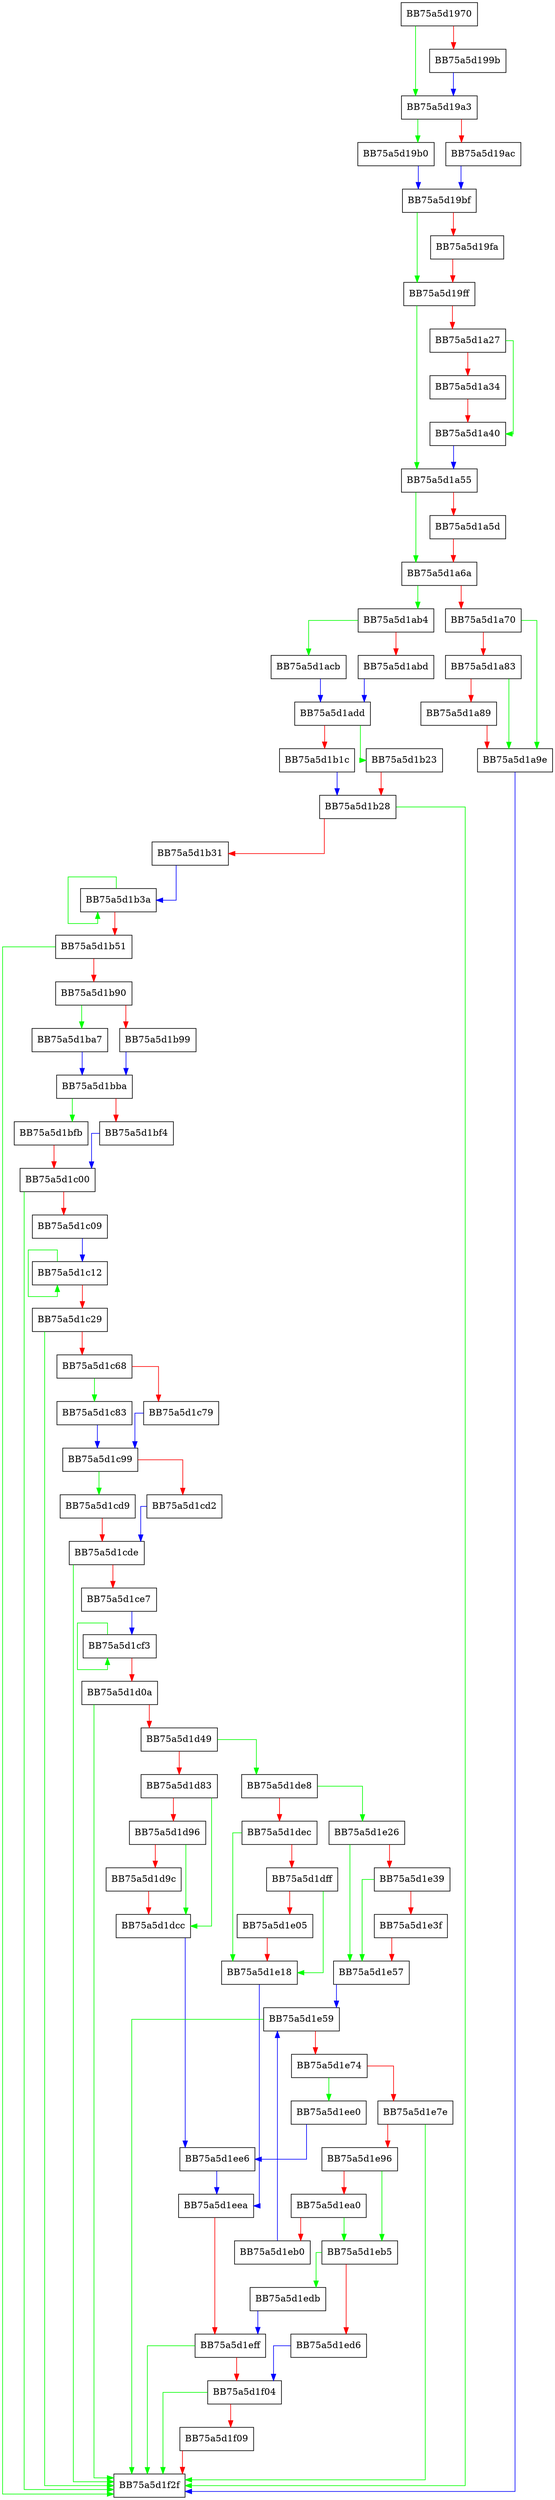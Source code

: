 digraph ResolveRelocations {
  node [shape="box"];
  graph [splines=ortho];
  BB75a5d1970 -> BB75a5d19a3 [color="green"];
  BB75a5d1970 -> BB75a5d199b [color="red"];
  BB75a5d199b -> BB75a5d19a3 [color="blue"];
  BB75a5d19a3 -> BB75a5d19b0 [color="green"];
  BB75a5d19a3 -> BB75a5d19ac [color="red"];
  BB75a5d19ac -> BB75a5d19bf [color="blue"];
  BB75a5d19b0 -> BB75a5d19bf [color="blue"];
  BB75a5d19bf -> BB75a5d19ff [color="green"];
  BB75a5d19bf -> BB75a5d19fa [color="red"];
  BB75a5d19fa -> BB75a5d19ff [color="red"];
  BB75a5d19ff -> BB75a5d1a55 [color="green"];
  BB75a5d19ff -> BB75a5d1a27 [color="red"];
  BB75a5d1a27 -> BB75a5d1a40 [color="green"];
  BB75a5d1a27 -> BB75a5d1a34 [color="red"];
  BB75a5d1a34 -> BB75a5d1a40 [color="red"];
  BB75a5d1a40 -> BB75a5d1a55 [color="blue"];
  BB75a5d1a55 -> BB75a5d1a6a [color="green"];
  BB75a5d1a55 -> BB75a5d1a5d [color="red"];
  BB75a5d1a5d -> BB75a5d1a6a [color="red"];
  BB75a5d1a6a -> BB75a5d1ab4 [color="green"];
  BB75a5d1a6a -> BB75a5d1a70 [color="red"];
  BB75a5d1a70 -> BB75a5d1a9e [color="green"];
  BB75a5d1a70 -> BB75a5d1a83 [color="red"];
  BB75a5d1a83 -> BB75a5d1a9e [color="green"];
  BB75a5d1a83 -> BB75a5d1a89 [color="red"];
  BB75a5d1a89 -> BB75a5d1a9e [color="red"];
  BB75a5d1a9e -> BB75a5d1f2f [color="blue"];
  BB75a5d1ab4 -> BB75a5d1acb [color="green"];
  BB75a5d1ab4 -> BB75a5d1abd [color="red"];
  BB75a5d1abd -> BB75a5d1add [color="blue"];
  BB75a5d1acb -> BB75a5d1add [color="blue"];
  BB75a5d1add -> BB75a5d1b23 [color="green"];
  BB75a5d1add -> BB75a5d1b1c [color="red"];
  BB75a5d1b1c -> BB75a5d1b28 [color="blue"];
  BB75a5d1b23 -> BB75a5d1b28 [color="red"];
  BB75a5d1b28 -> BB75a5d1f2f [color="green"];
  BB75a5d1b28 -> BB75a5d1b31 [color="red"];
  BB75a5d1b31 -> BB75a5d1b3a [color="blue"];
  BB75a5d1b3a -> BB75a5d1b3a [color="green"];
  BB75a5d1b3a -> BB75a5d1b51 [color="red"];
  BB75a5d1b51 -> BB75a5d1f2f [color="green"];
  BB75a5d1b51 -> BB75a5d1b90 [color="red"];
  BB75a5d1b90 -> BB75a5d1ba7 [color="green"];
  BB75a5d1b90 -> BB75a5d1b99 [color="red"];
  BB75a5d1b99 -> BB75a5d1bba [color="blue"];
  BB75a5d1ba7 -> BB75a5d1bba [color="blue"];
  BB75a5d1bba -> BB75a5d1bfb [color="green"];
  BB75a5d1bba -> BB75a5d1bf4 [color="red"];
  BB75a5d1bf4 -> BB75a5d1c00 [color="blue"];
  BB75a5d1bfb -> BB75a5d1c00 [color="red"];
  BB75a5d1c00 -> BB75a5d1f2f [color="green"];
  BB75a5d1c00 -> BB75a5d1c09 [color="red"];
  BB75a5d1c09 -> BB75a5d1c12 [color="blue"];
  BB75a5d1c12 -> BB75a5d1c12 [color="green"];
  BB75a5d1c12 -> BB75a5d1c29 [color="red"];
  BB75a5d1c29 -> BB75a5d1f2f [color="green"];
  BB75a5d1c29 -> BB75a5d1c68 [color="red"];
  BB75a5d1c68 -> BB75a5d1c83 [color="green"];
  BB75a5d1c68 -> BB75a5d1c79 [color="red"];
  BB75a5d1c79 -> BB75a5d1c99 [color="blue"];
  BB75a5d1c83 -> BB75a5d1c99 [color="blue"];
  BB75a5d1c99 -> BB75a5d1cd9 [color="green"];
  BB75a5d1c99 -> BB75a5d1cd2 [color="red"];
  BB75a5d1cd2 -> BB75a5d1cde [color="blue"];
  BB75a5d1cd9 -> BB75a5d1cde [color="red"];
  BB75a5d1cde -> BB75a5d1f2f [color="green"];
  BB75a5d1cde -> BB75a5d1ce7 [color="red"];
  BB75a5d1ce7 -> BB75a5d1cf3 [color="blue"];
  BB75a5d1cf3 -> BB75a5d1cf3 [color="green"];
  BB75a5d1cf3 -> BB75a5d1d0a [color="red"];
  BB75a5d1d0a -> BB75a5d1f2f [color="green"];
  BB75a5d1d0a -> BB75a5d1d49 [color="red"];
  BB75a5d1d49 -> BB75a5d1de8 [color="green"];
  BB75a5d1d49 -> BB75a5d1d83 [color="red"];
  BB75a5d1d83 -> BB75a5d1dcc [color="green"];
  BB75a5d1d83 -> BB75a5d1d96 [color="red"];
  BB75a5d1d96 -> BB75a5d1dcc [color="green"];
  BB75a5d1d96 -> BB75a5d1d9c [color="red"];
  BB75a5d1d9c -> BB75a5d1dcc [color="red"];
  BB75a5d1dcc -> BB75a5d1ee6 [color="blue"];
  BB75a5d1de8 -> BB75a5d1e26 [color="green"];
  BB75a5d1de8 -> BB75a5d1dec [color="red"];
  BB75a5d1dec -> BB75a5d1e18 [color="green"];
  BB75a5d1dec -> BB75a5d1dff [color="red"];
  BB75a5d1dff -> BB75a5d1e18 [color="green"];
  BB75a5d1dff -> BB75a5d1e05 [color="red"];
  BB75a5d1e05 -> BB75a5d1e18 [color="red"];
  BB75a5d1e18 -> BB75a5d1eea [color="blue"];
  BB75a5d1e26 -> BB75a5d1e57 [color="green"];
  BB75a5d1e26 -> BB75a5d1e39 [color="red"];
  BB75a5d1e39 -> BB75a5d1e57 [color="green"];
  BB75a5d1e39 -> BB75a5d1e3f [color="red"];
  BB75a5d1e3f -> BB75a5d1e57 [color="red"];
  BB75a5d1e57 -> BB75a5d1e59 [color="blue"];
  BB75a5d1e59 -> BB75a5d1f2f [color="green"];
  BB75a5d1e59 -> BB75a5d1e74 [color="red"];
  BB75a5d1e74 -> BB75a5d1ee0 [color="green"];
  BB75a5d1e74 -> BB75a5d1e7e [color="red"];
  BB75a5d1e7e -> BB75a5d1f2f [color="green"];
  BB75a5d1e7e -> BB75a5d1e96 [color="red"];
  BB75a5d1e96 -> BB75a5d1eb5 [color="green"];
  BB75a5d1e96 -> BB75a5d1ea0 [color="red"];
  BB75a5d1ea0 -> BB75a5d1eb5 [color="green"];
  BB75a5d1ea0 -> BB75a5d1eb0 [color="red"];
  BB75a5d1eb0 -> BB75a5d1e59 [color="blue"];
  BB75a5d1eb5 -> BB75a5d1edb [color="green"];
  BB75a5d1eb5 -> BB75a5d1ed6 [color="red"];
  BB75a5d1ed6 -> BB75a5d1f04 [color="blue"];
  BB75a5d1edb -> BB75a5d1eff [color="blue"];
  BB75a5d1ee0 -> BB75a5d1ee6 [color="blue"];
  BB75a5d1ee6 -> BB75a5d1eea [color="blue"];
  BB75a5d1eea -> BB75a5d1eff [color="red"];
  BB75a5d1eff -> BB75a5d1f2f [color="green"];
  BB75a5d1eff -> BB75a5d1f04 [color="red"];
  BB75a5d1f04 -> BB75a5d1f2f [color="green"];
  BB75a5d1f04 -> BB75a5d1f09 [color="red"];
  BB75a5d1f09 -> BB75a5d1f2f [color="red"];
}